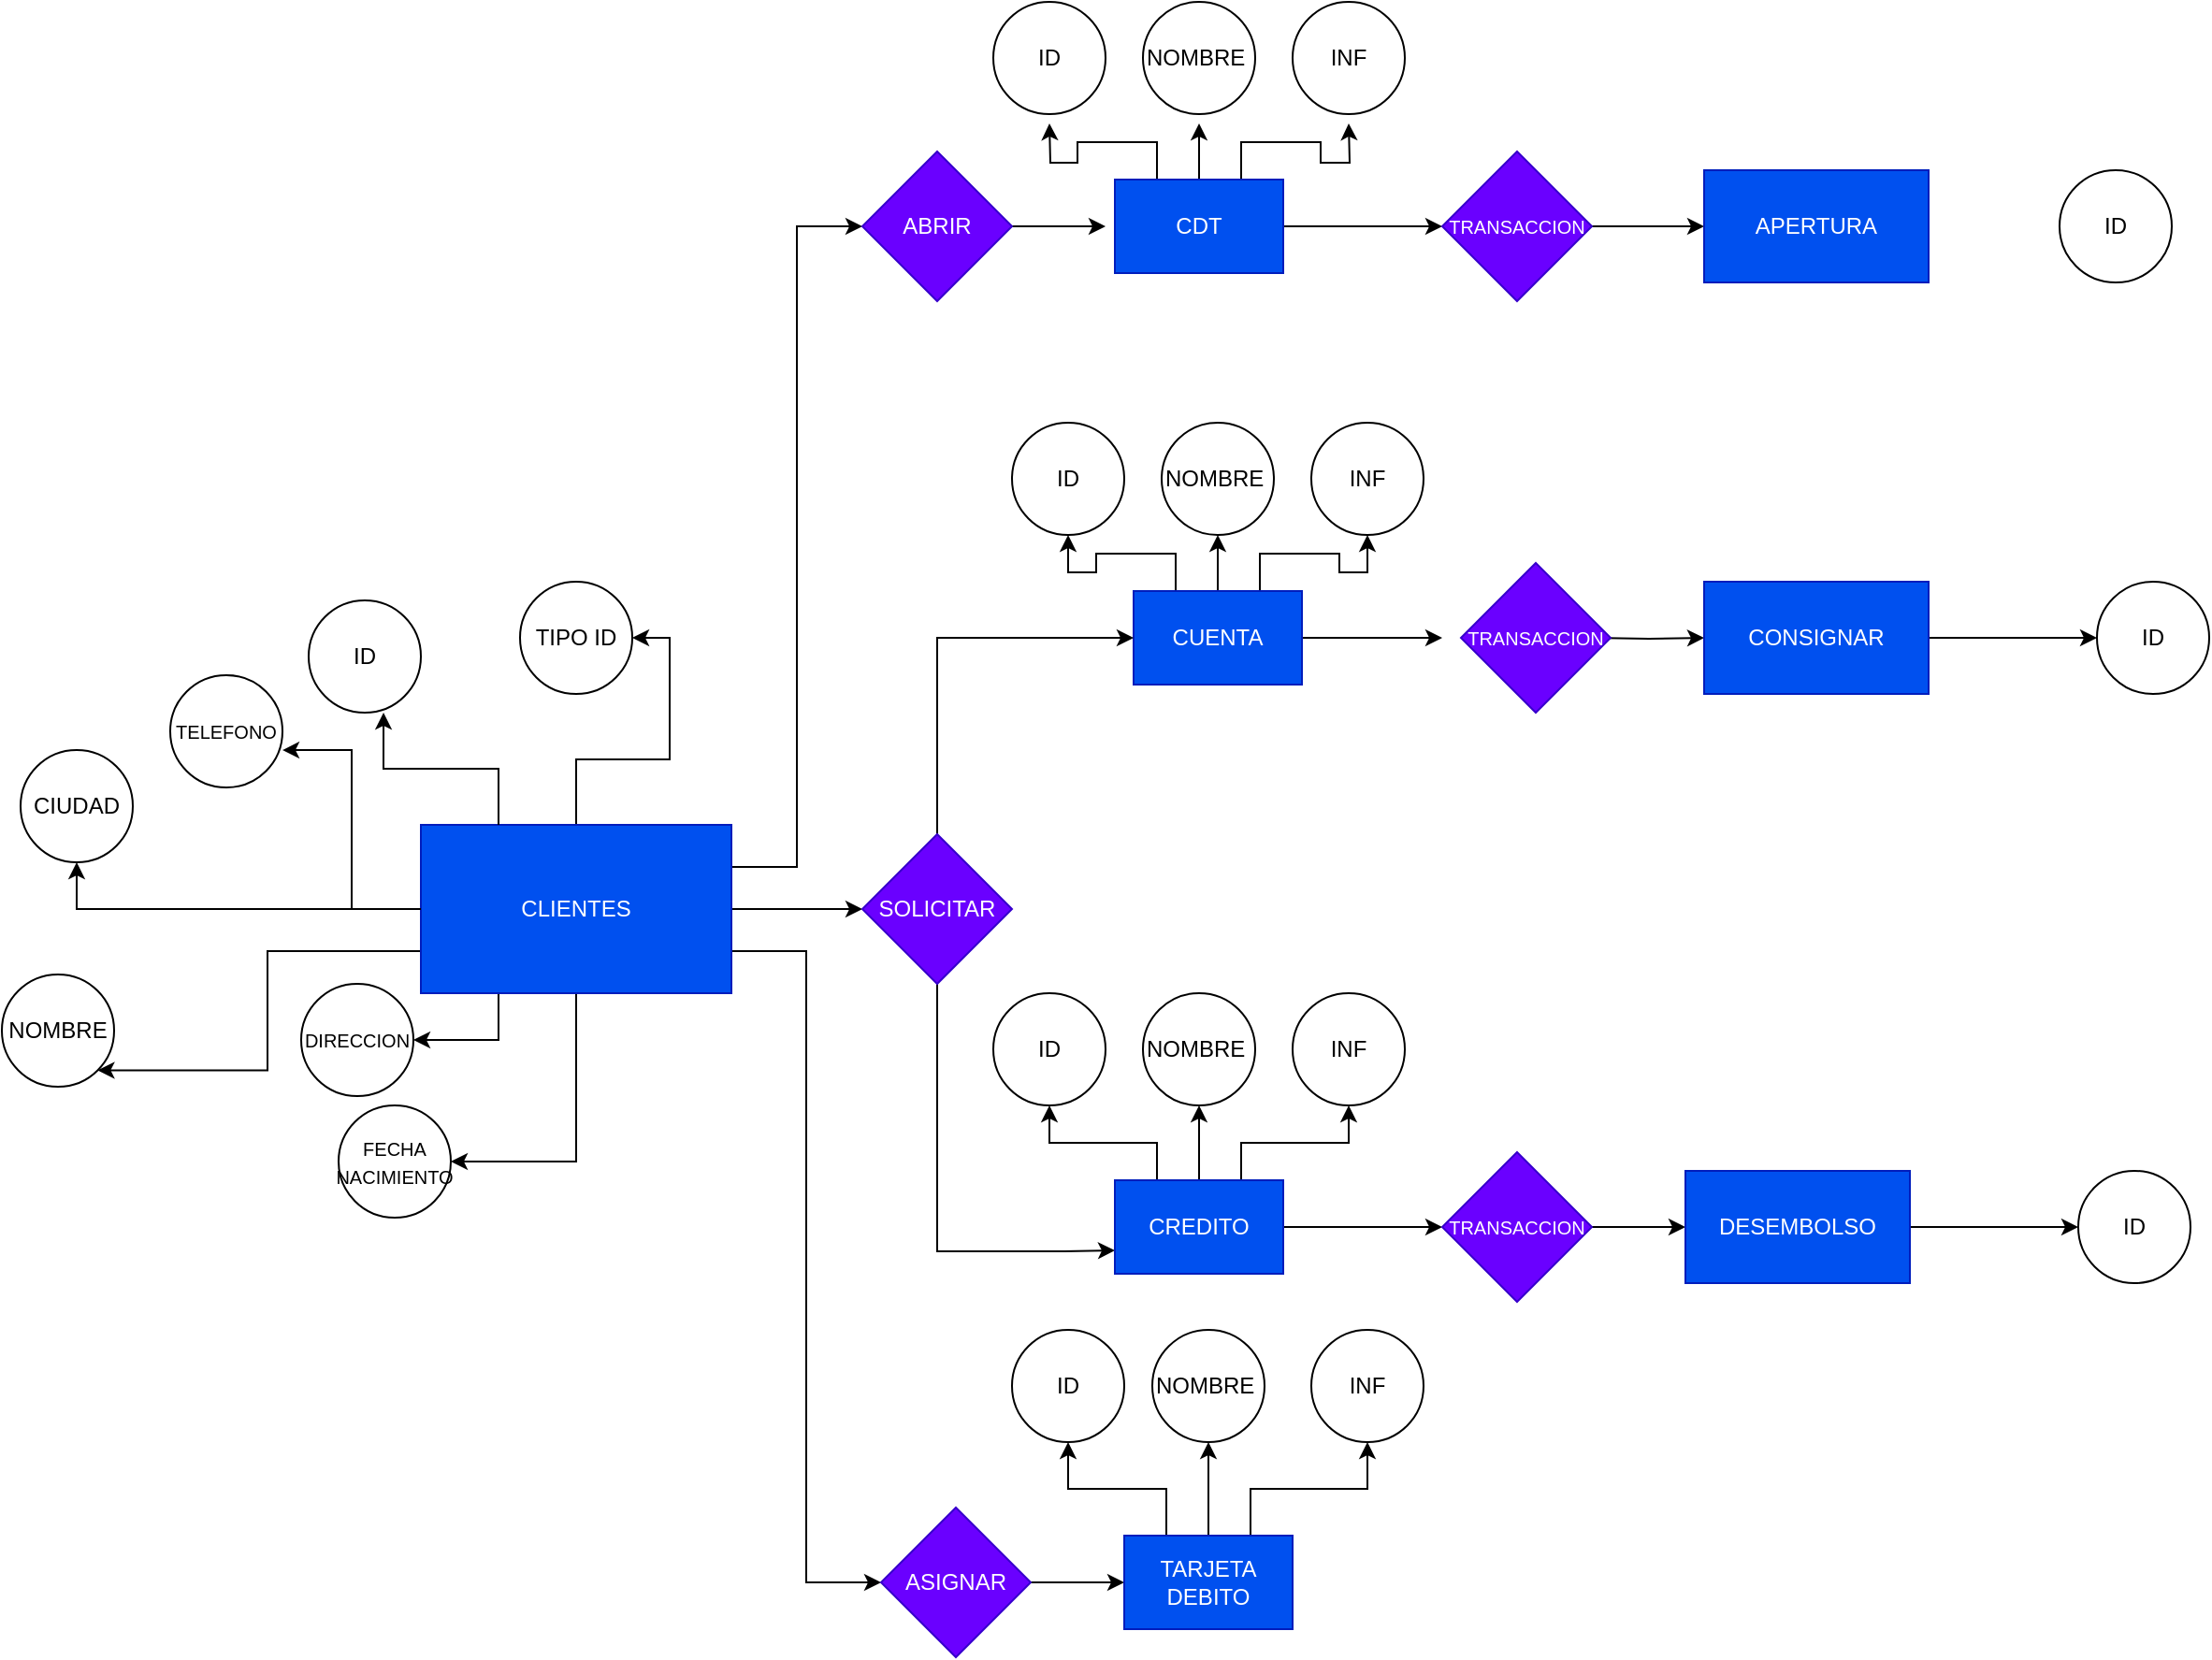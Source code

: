 <mxfile version="27.1.6">
  <diagram name="Página-1" id="VmD-yL4hsFWsiunB92W7">
    <mxGraphModel dx="1426" dy="797" grid="1" gridSize="10" guides="1" tooltips="1" connect="1" arrows="1" fold="1" page="1" pageScale="1" pageWidth="827" pageHeight="1169" background="none" math="0" shadow="0">
      <root>
        <mxCell id="0" />
        <mxCell id="1" parent="0" />
        <mxCell id="uigy-FgtRVpShGd_WQau-39" style="edgeStyle=orthogonalEdgeStyle;rounded=0;orthogonalLoop=1;jettySize=auto;html=1;exitX=0.5;exitY=0;exitDx=0;exitDy=0;entryX=1;entryY=0.5;entryDx=0;entryDy=0;" edge="1" parent="1" source="uigy-FgtRVpShGd_WQau-1" target="uigy-FgtRVpShGd_WQau-33">
          <mxGeometry relative="1" as="geometry" />
        </mxCell>
        <mxCell id="uigy-FgtRVpShGd_WQau-42" style="edgeStyle=orthogonalEdgeStyle;rounded=0;orthogonalLoop=1;jettySize=auto;html=1;exitX=0;exitY=0.75;exitDx=0;exitDy=0;entryX=1;entryY=1;entryDx=0;entryDy=0;" edge="1" parent="1" source="uigy-FgtRVpShGd_WQau-1" target="uigy-FgtRVpShGd_WQau-34">
          <mxGeometry relative="1" as="geometry" />
        </mxCell>
        <mxCell id="uigy-FgtRVpShGd_WQau-43" style="edgeStyle=orthogonalEdgeStyle;rounded=0;orthogonalLoop=1;jettySize=auto;html=1;exitX=0.25;exitY=1;exitDx=0;exitDy=0;entryX=1;entryY=0.5;entryDx=0;entryDy=0;" edge="1" parent="1" source="uigy-FgtRVpShGd_WQau-1" target="uigy-FgtRVpShGd_WQau-35">
          <mxGeometry relative="1" as="geometry" />
        </mxCell>
        <mxCell id="uigy-FgtRVpShGd_WQau-45" style="edgeStyle=orthogonalEdgeStyle;rounded=0;orthogonalLoop=1;jettySize=auto;html=1;entryX=1;entryY=0.5;entryDx=0;entryDy=0;" edge="1" parent="1" source="uigy-FgtRVpShGd_WQau-1" target="uigy-FgtRVpShGd_WQau-38">
          <mxGeometry relative="1" as="geometry" />
        </mxCell>
        <mxCell id="uigy-FgtRVpShGd_WQau-46" style="edgeStyle=orthogonalEdgeStyle;rounded=0;orthogonalLoop=1;jettySize=auto;html=1;entryX=0.5;entryY=1;entryDx=0;entryDy=0;" edge="1" parent="1" source="uigy-FgtRVpShGd_WQau-1" target="uigy-FgtRVpShGd_WQau-37">
          <mxGeometry relative="1" as="geometry" />
        </mxCell>
        <mxCell id="uigy-FgtRVpShGd_WQau-81" style="edgeStyle=orthogonalEdgeStyle;rounded=0;orthogonalLoop=1;jettySize=auto;html=1;exitX=1;exitY=0.25;exitDx=0;exitDy=0;entryX=0;entryY=0.5;entryDx=0;entryDy=0;" edge="1" parent="1" source="uigy-FgtRVpShGd_WQau-1" target="uigy-FgtRVpShGd_WQau-30">
          <mxGeometry relative="1" as="geometry" />
        </mxCell>
        <mxCell id="uigy-FgtRVpShGd_WQau-83" style="edgeStyle=orthogonalEdgeStyle;rounded=0;orthogonalLoop=1;jettySize=auto;html=1;exitX=1;exitY=0.75;exitDx=0;exitDy=0;entryX=0;entryY=0.5;entryDx=0;entryDy=0;" edge="1" parent="1" source="uigy-FgtRVpShGd_WQau-1" target="uigy-FgtRVpShGd_WQau-4">
          <mxGeometry relative="1" as="geometry" />
        </mxCell>
        <mxCell id="uigy-FgtRVpShGd_WQau-84" style="edgeStyle=orthogonalEdgeStyle;rounded=0;orthogonalLoop=1;jettySize=auto;html=1;exitX=1;exitY=0.5;exitDx=0;exitDy=0;entryX=0;entryY=0.5;entryDx=0;entryDy=0;" edge="1" parent="1" source="uigy-FgtRVpShGd_WQau-1" target="uigy-FgtRVpShGd_WQau-51">
          <mxGeometry relative="1" as="geometry" />
        </mxCell>
        <mxCell id="uigy-FgtRVpShGd_WQau-1" value="CLIENTES" style="rounded=0;whiteSpace=wrap;html=1;fillColor=#0050ef;fontColor=#ffffff;strokeColor=#001DBC;" vertex="1" parent="1">
          <mxGeometry x="264" y="920" width="166" height="90" as="geometry" />
        </mxCell>
        <mxCell id="uigy-FgtRVpShGd_WQau-77" style="edgeStyle=orthogonalEdgeStyle;rounded=0;orthogonalLoop=1;jettySize=auto;html=1;entryX=0;entryY=0.5;entryDx=0;entryDy=0;" edge="1" parent="1" source="uigy-FgtRVpShGd_WQau-4" target="uigy-FgtRVpShGd_WQau-24">
          <mxGeometry relative="1" as="geometry" />
        </mxCell>
        <mxCell id="uigy-FgtRVpShGd_WQau-4" value="ASIGNAR" style="rhombus;whiteSpace=wrap;html=1;fillColor=#6a00ff;fontColor=#ffffff;strokeColor=#3700CC;" vertex="1" parent="1">
          <mxGeometry x="510" y="1285" width="80" height="80" as="geometry" />
        </mxCell>
        <mxCell id="uigy-FgtRVpShGd_WQau-10" value="NOMBRE&amp;nbsp;" style="ellipse;whiteSpace=wrap;html=1;" vertex="1" parent="1">
          <mxGeometry x="650" y="480" width="60" height="60" as="geometry" />
        </mxCell>
        <mxCell id="uigy-FgtRVpShGd_WQau-12" value="ID" style="ellipse;whiteSpace=wrap;html=1;" vertex="1" parent="1">
          <mxGeometry x="570" y="480" width="60" height="60" as="geometry" />
        </mxCell>
        <mxCell id="uigy-FgtRVpShGd_WQau-13" value="INF" style="ellipse;whiteSpace=wrap;html=1;" vertex="1" parent="1">
          <mxGeometry x="730" y="480" width="60" height="60" as="geometry" />
        </mxCell>
        <mxCell id="uigy-FgtRVpShGd_WQau-21" value="NOMBRE&amp;nbsp;" style="ellipse;whiteSpace=wrap;html=1;" vertex="1" parent="1">
          <mxGeometry x="655" y="1190" width="60" height="60" as="geometry" />
        </mxCell>
        <mxCell id="uigy-FgtRVpShGd_WQau-22" value="ID" style="ellipse;whiteSpace=wrap;html=1;" vertex="1" parent="1">
          <mxGeometry x="580" y="1190" width="60" height="60" as="geometry" />
        </mxCell>
        <mxCell id="uigy-FgtRVpShGd_WQau-23" value="INF" style="ellipse;whiteSpace=wrap;html=1;" vertex="1" parent="1">
          <mxGeometry x="740" y="1190" width="60" height="60" as="geometry" />
        </mxCell>
        <mxCell id="uigy-FgtRVpShGd_WQau-74" style="edgeStyle=orthogonalEdgeStyle;rounded=0;orthogonalLoop=1;jettySize=auto;html=1;entryX=0.5;entryY=1;entryDx=0;entryDy=0;" edge="1" parent="1" source="uigy-FgtRVpShGd_WQau-24" target="uigy-FgtRVpShGd_WQau-21">
          <mxGeometry relative="1" as="geometry" />
        </mxCell>
        <mxCell id="uigy-FgtRVpShGd_WQau-75" style="edgeStyle=orthogonalEdgeStyle;rounded=0;orthogonalLoop=1;jettySize=auto;html=1;exitX=0.75;exitY=0;exitDx=0;exitDy=0;entryX=0.5;entryY=1;entryDx=0;entryDy=0;" edge="1" parent="1" source="uigy-FgtRVpShGd_WQau-24" target="uigy-FgtRVpShGd_WQau-23">
          <mxGeometry relative="1" as="geometry" />
        </mxCell>
        <mxCell id="uigy-FgtRVpShGd_WQau-76" style="edgeStyle=orthogonalEdgeStyle;rounded=0;orthogonalLoop=1;jettySize=auto;html=1;exitX=0.25;exitY=0;exitDx=0;exitDy=0;entryX=0.5;entryY=1;entryDx=0;entryDy=0;" edge="1" parent="1" source="uigy-FgtRVpShGd_WQau-24" target="uigy-FgtRVpShGd_WQau-22">
          <mxGeometry relative="1" as="geometry" />
        </mxCell>
        <mxCell id="uigy-FgtRVpShGd_WQau-24" value="&lt;div&gt;TARJETA DEBITO&lt;/div&gt;" style="rounded=0;whiteSpace=wrap;html=1;fillColor=#0050ef;fontColor=#ffffff;strokeColor=#001DBC;" vertex="1" parent="1">
          <mxGeometry x="640" y="1300" width="90" height="50" as="geometry" />
        </mxCell>
        <mxCell id="uigy-FgtRVpShGd_WQau-57" style="edgeStyle=orthogonalEdgeStyle;rounded=0;orthogonalLoop=1;jettySize=auto;html=1;" edge="1" parent="1" source="uigy-FgtRVpShGd_WQau-26">
          <mxGeometry relative="1" as="geometry">
            <mxPoint x="680" y="545" as="targetPoint" />
          </mxGeometry>
        </mxCell>
        <mxCell id="uigy-FgtRVpShGd_WQau-59" style="edgeStyle=orthogonalEdgeStyle;rounded=0;orthogonalLoop=1;jettySize=auto;html=1;exitX=0.25;exitY=0;exitDx=0;exitDy=0;" edge="1" parent="1" source="uigy-FgtRVpShGd_WQau-26">
          <mxGeometry relative="1" as="geometry">
            <mxPoint x="600" y="545" as="targetPoint" />
          </mxGeometry>
        </mxCell>
        <mxCell id="uigy-FgtRVpShGd_WQau-60" style="edgeStyle=orthogonalEdgeStyle;rounded=0;orthogonalLoop=1;jettySize=auto;html=1;exitX=0.75;exitY=0;exitDx=0;exitDy=0;" edge="1" parent="1" source="uigy-FgtRVpShGd_WQau-26">
          <mxGeometry relative="1" as="geometry">
            <mxPoint x="760" y="545" as="targetPoint" />
          </mxGeometry>
        </mxCell>
        <mxCell id="uigy-FgtRVpShGd_WQau-124" value="" style="edgeStyle=orthogonalEdgeStyle;rounded=0;orthogonalLoop=1;jettySize=auto;html=1;" edge="1" parent="1" source="uigy-FgtRVpShGd_WQau-26" target="uigy-FgtRVpShGd_WQau-123">
          <mxGeometry relative="1" as="geometry" />
        </mxCell>
        <mxCell id="uigy-FgtRVpShGd_WQau-26" value="CDT" style="rounded=0;whiteSpace=wrap;html=1;fillColor=#0050ef;fontColor=#ffffff;strokeColor=#001DBC;" vertex="1" parent="1">
          <mxGeometry x="635" y="575" width="90" height="50" as="geometry" />
        </mxCell>
        <mxCell id="uigy-FgtRVpShGd_WQau-58" style="edgeStyle=orthogonalEdgeStyle;rounded=0;orthogonalLoop=1;jettySize=auto;html=1;" edge="1" parent="1" source="uigy-FgtRVpShGd_WQau-30">
          <mxGeometry relative="1" as="geometry">
            <mxPoint x="630" y="600" as="targetPoint" />
          </mxGeometry>
        </mxCell>
        <mxCell id="uigy-FgtRVpShGd_WQau-30" value="ABRIR" style="rhombus;whiteSpace=wrap;html=1;fillColor=#6a00ff;fontColor=#ffffff;strokeColor=#3700CC;" vertex="1" parent="1">
          <mxGeometry x="500" y="560" width="80" height="80" as="geometry" />
        </mxCell>
        <mxCell id="uigy-FgtRVpShGd_WQau-32" value="ID" style="ellipse;whiteSpace=wrap;html=1;" vertex="1" parent="1">
          <mxGeometry x="204" y="800" width="60" height="60" as="geometry" />
        </mxCell>
        <mxCell id="uigy-FgtRVpShGd_WQau-33" value="TIPO ID" style="ellipse;whiteSpace=wrap;html=1;" vertex="1" parent="1">
          <mxGeometry x="317" y="790" width="60" height="60" as="geometry" />
        </mxCell>
        <mxCell id="uigy-FgtRVpShGd_WQau-34" value="NOMBRE" style="ellipse;whiteSpace=wrap;html=1;" vertex="1" parent="1">
          <mxGeometry x="40" y="1000" width="60" height="60" as="geometry" />
        </mxCell>
        <mxCell id="uigy-FgtRVpShGd_WQau-35" value="&lt;font style=&quot;font-size: 10px;&quot;&gt;DIRECCION&lt;/font&gt;" style="ellipse;whiteSpace=wrap;html=1;" vertex="1" parent="1">
          <mxGeometry x="200" y="1005" width="60" height="60" as="geometry" />
        </mxCell>
        <mxCell id="uigy-FgtRVpShGd_WQau-36" value="&lt;font style=&quot;font-size: 10px;&quot;&gt;TELEFONO&lt;/font&gt;" style="ellipse;whiteSpace=wrap;html=1;" vertex="1" parent="1">
          <mxGeometry x="130" y="840" width="60" height="60" as="geometry" />
        </mxCell>
        <mxCell id="uigy-FgtRVpShGd_WQau-37" value="CIUDAD" style="ellipse;whiteSpace=wrap;html=1;" vertex="1" parent="1">
          <mxGeometry x="50" y="880" width="60" height="60" as="geometry" />
        </mxCell>
        <mxCell id="uigy-FgtRVpShGd_WQau-38" value="&lt;font style=&quot;font-size: 10px;&quot;&gt;FECHA NACIMIENTO&lt;/font&gt;" style="ellipse;whiteSpace=wrap;html=1;" vertex="1" parent="1">
          <mxGeometry x="220" y="1070" width="60" height="60" as="geometry" />
        </mxCell>
        <mxCell id="uigy-FgtRVpShGd_WQau-40" style="edgeStyle=orthogonalEdgeStyle;rounded=0;orthogonalLoop=1;jettySize=auto;html=1;exitX=0.25;exitY=0;exitDx=0;exitDy=0;entryX=0.667;entryY=1;entryDx=0;entryDy=0;entryPerimeter=0;" edge="1" parent="1" source="uigy-FgtRVpShGd_WQau-1" target="uigy-FgtRVpShGd_WQau-32">
          <mxGeometry relative="1" as="geometry" />
        </mxCell>
        <mxCell id="uigy-FgtRVpShGd_WQau-41" style="edgeStyle=orthogonalEdgeStyle;rounded=0;orthogonalLoop=1;jettySize=auto;html=1;exitX=0;exitY=0.5;exitDx=0;exitDy=0;entryX=1;entryY=0.667;entryDx=0;entryDy=0;entryPerimeter=0;" edge="1" parent="1" source="uigy-FgtRVpShGd_WQau-1" target="uigy-FgtRVpShGd_WQau-36">
          <mxGeometry relative="1" as="geometry" />
        </mxCell>
        <mxCell id="uigy-FgtRVpShGd_WQau-66" style="edgeStyle=orthogonalEdgeStyle;rounded=0;orthogonalLoop=1;jettySize=auto;html=1;entryX=0.5;entryY=1;entryDx=0;entryDy=0;" edge="1" parent="1" source="uigy-FgtRVpShGd_WQau-47" target="uigy-FgtRVpShGd_WQau-48">
          <mxGeometry relative="1" as="geometry" />
        </mxCell>
        <mxCell id="uigy-FgtRVpShGd_WQau-67" style="edgeStyle=orthogonalEdgeStyle;rounded=0;orthogonalLoop=1;jettySize=auto;html=1;exitX=0.75;exitY=0;exitDx=0;exitDy=0;entryX=0.5;entryY=1;entryDx=0;entryDy=0;" edge="1" parent="1" source="uigy-FgtRVpShGd_WQau-47" target="uigy-FgtRVpShGd_WQau-50">
          <mxGeometry relative="1" as="geometry" />
        </mxCell>
        <mxCell id="uigy-FgtRVpShGd_WQau-68" style="edgeStyle=orthogonalEdgeStyle;rounded=0;orthogonalLoop=1;jettySize=auto;html=1;exitX=0.25;exitY=0;exitDx=0;exitDy=0;entryX=0.5;entryY=1;entryDx=0;entryDy=0;" edge="1" parent="1" source="uigy-FgtRVpShGd_WQau-47" target="uigy-FgtRVpShGd_WQau-49">
          <mxGeometry relative="1" as="geometry" />
        </mxCell>
        <mxCell id="uigy-FgtRVpShGd_WQau-100" value="" style="edgeStyle=orthogonalEdgeStyle;rounded=0;orthogonalLoop=1;jettySize=auto;html=1;" edge="1" parent="1" source="uigy-FgtRVpShGd_WQau-47">
          <mxGeometry relative="1" as="geometry">
            <mxPoint x="810" y="820" as="targetPoint" />
          </mxGeometry>
        </mxCell>
        <mxCell id="uigy-FgtRVpShGd_WQau-47" value="&amp;nbsp;CUENTA&amp;nbsp;" style="rounded=0;whiteSpace=wrap;html=1;fillColor=#0050ef;fontColor=#ffffff;strokeColor=#001DBC;" vertex="1" parent="1">
          <mxGeometry x="645" y="795" width="90" height="50" as="geometry" />
        </mxCell>
        <mxCell id="uigy-FgtRVpShGd_WQau-48" value="NOMBRE&amp;nbsp;" style="ellipse;whiteSpace=wrap;html=1;" vertex="1" parent="1">
          <mxGeometry x="660" y="705" width="60" height="60" as="geometry" />
        </mxCell>
        <mxCell id="uigy-FgtRVpShGd_WQau-49" value="ID" style="ellipse;whiteSpace=wrap;html=1;" vertex="1" parent="1">
          <mxGeometry x="580" y="705" width="60" height="60" as="geometry" />
        </mxCell>
        <mxCell id="uigy-FgtRVpShGd_WQau-50" value="INF" style="ellipse;whiteSpace=wrap;html=1;" vertex="1" parent="1">
          <mxGeometry x="740" y="705" width="60" height="60" as="geometry" />
        </mxCell>
        <mxCell id="uigy-FgtRVpShGd_WQau-133" style="edgeStyle=orthogonalEdgeStyle;rounded=0;orthogonalLoop=1;jettySize=auto;html=1;entryX=0;entryY=0.75;entryDx=0;entryDy=0;" edge="1" parent="1" source="uigy-FgtRVpShGd_WQau-51" target="uigy-FgtRVpShGd_WQau-52">
          <mxGeometry relative="1" as="geometry">
            <Array as="points">
              <mxPoint x="540" y="1148" />
              <mxPoint x="608" y="1148" />
            </Array>
          </mxGeometry>
        </mxCell>
        <mxCell id="uigy-FgtRVpShGd_WQau-139" style="edgeStyle=orthogonalEdgeStyle;rounded=0;orthogonalLoop=1;jettySize=auto;html=1;entryX=0;entryY=0.5;entryDx=0;entryDy=0;" edge="1" parent="1" source="uigy-FgtRVpShGd_WQau-51" target="uigy-FgtRVpShGd_WQau-47">
          <mxGeometry relative="1" as="geometry">
            <Array as="points">
              <mxPoint x="540" y="820" />
            </Array>
          </mxGeometry>
        </mxCell>
        <mxCell id="uigy-FgtRVpShGd_WQau-51" value="SOLICITAR" style="rhombus;whiteSpace=wrap;html=1;fillColor=#6a00ff;fontColor=#ffffff;strokeColor=#3700CC;" vertex="1" parent="1">
          <mxGeometry x="500" y="925" width="80" height="80" as="geometry" />
        </mxCell>
        <mxCell id="uigy-FgtRVpShGd_WQau-70" style="edgeStyle=orthogonalEdgeStyle;rounded=0;orthogonalLoop=1;jettySize=auto;html=1;entryX=0.5;entryY=1;entryDx=0;entryDy=0;" edge="1" parent="1" source="uigy-FgtRVpShGd_WQau-52" target="uigy-FgtRVpShGd_WQau-53">
          <mxGeometry relative="1" as="geometry" />
        </mxCell>
        <mxCell id="uigy-FgtRVpShGd_WQau-71" style="edgeStyle=orthogonalEdgeStyle;rounded=0;orthogonalLoop=1;jettySize=auto;html=1;exitX=0.75;exitY=0;exitDx=0;exitDy=0;entryX=0.5;entryY=1;entryDx=0;entryDy=0;" edge="1" parent="1" source="uigy-FgtRVpShGd_WQau-52" target="uigy-FgtRVpShGd_WQau-55">
          <mxGeometry relative="1" as="geometry" />
        </mxCell>
        <mxCell id="uigy-FgtRVpShGd_WQau-72" style="edgeStyle=orthogonalEdgeStyle;rounded=0;orthogonalLoop=1;jettySize=auto;html=1;exitX=0.25;exitY=0;exitDx=0;exitDy=0;entryX=0.5;entryY=1;entryDx=0;entryDy=0;" edge="1" parent="1" source="uigy-FgtRVpShGd_WQau-52" target="uigy-FgtRVpShGd_WQau-54">
          <mxGeometry relative="1" as="geometry" />
        </mxCell>
        <mxCell id="uigy-FgtRVpShGd_WQau-102" value="" style="edgeStyle=orthogonalEdgeStyle;rounded=0;orthogonalLoop=1;jettySize=auto;html=1;" edge="1" parent="1" source="uigy-FgtRVpShGd_WQau-52" target="uigy-FgtRVpShGd_WQau-101">
          <mxGeometry relative="1" as="geometry" />
        </mxCell>
        <mxCell id="uigy-FgtRVpShGd_WQau-52" value="CREDITO" style="rounded=0;whiteSpace=wrap;html=1;fillColor=#0050ef;fontColor=#ffffff;strokeColor=#001DBC;" vertex="1" parent="1">
          <mxGeometry x="635" y="1110" width="90" height="50" as="geometry" />
        </mxCell>
        <mxCell id="uigy-FgtRVpShGd_WQau-53" value="NOMBRE&amp;nbsp;" style="ellipse;whiteSpace=wrap;html=1;" vertex="1" parent="1">
          <mxGeometry x="650" y="1010" width="60" height="60" as="geometry" />
        </mxCell>
        <mxCell id="uigy-FgtRVpShGd_WQau-54" value="ID" style="ellipse;whiteSpace=wrap;html=1;" vertex="1" parent="1">
          <mxGeometry x="570" y="1010" width="60" height="60" as="geometry" />
        </mxCell>
        <mxCell id="uigy-FgtRVpShGd_WQau-55" value="INF" style="ellipse;whiteSpace=wrap;html=1;" vertex="1" parent="1">
          <mxGeometry x="730" y="1010" width="60" height="60" as="geometry" />
        </mxCell>
        <mxCell id="uigy-FgtRVpShGd_WQau-112" value="" style="edgeStyle=orthogonalEdgeStyle;rounded=0;orthogonalLoop=1;jettySize=auto;html=1;" edge="1" parent="1" target="uigy-FgtRVpShGd_WQau-111">
          <mxGeometry relative="1" as="geometry">
            <mxPoint x="890" y="820" as="sourcePoint" />
          </mxGeometry>
        </mxCell>
        <mxCell id="uigy-FgtRVpShGd_WQau-99" value="&lt;font style=&quot;font-size: 10px;&quot;&gt;TRANSACCION&lt;/font&gt;" style="rhombus;whiteSpace=wrap;html=1;fillColor=#6a00ff;strokeColor=#3700CC;fontColor=#ffffff;rounded=0;" vertex="1" parent="1">
          <mxGeometry x="820" y="780" width="80" height="80" as="geometry" />
        </mxCell>
        <mxCell id="uigy-FgtRVpShGd_WQau-116" value="" style="edgeStyle=orthogonalEdgeStyle;rounded=0;orthogonalLoop=1;jettySize=auto;html=1;" edge="1" parent="1" source="uigy-FgtRVpShGd_WQau-101" target="uigy-FgtRVpShGd_WQau-115">
          <mxGeometry relative="1" as="geometry" />
        </mxCell>
        <mxCell id="uigy-FgtRVpShGd_WQau-101" value="&lt;font style=&quot;font-size: 10px;&quot;&gt;TRANSACCION&lt;/font&gt;" style="rhombus;whiteSpace=wrap;html=1;fillColor=#6a00ff;strokeColor=#3700CC;fontColor=#ffffff;rounded=0;" vertex="1" parent="1">
          <mxGeometry x="810" y="1095" width="80" height="80" as="geometry" />
        </mxCell>
        <mxCell id="uigy-FgtRVpShGd_WQau-114" style="edgeStyle=orthogonalEdgeStyle;rounded=0;orthogonalLoop=1;jettySize=auto;html=1;entryX=0;entryY=0.5;entryDx=0;entryDy=0;" edge="1" parent="1" source="uigy-FgtRVpShGd_WQau-111" target="uigy-FgtRVpShGd_WQau-113">
          <mxGeometry relative="1" as="geometry" />
        </mxCell>
        <mxCell id="uigy-FgtRVpShGd_WQau-111" value="CONSIGNAR" style="whiteSpace=wrap;html=1;fillColor=#0050ef;strokeColor=#001DBC;fontColor=#ffffff;rounded=0;" vertex="1" parent="1">
          <mxGeometry x="950" y="790" width="120" height="60" as="geometry" />
        </mxCell>
        <mxCell id="uigy-FgtRVpShGd_WQau-113" value="ID" style="ellipse;whiteSpace=wrap;html=1;" vertex="1" parent="1">
          <mxGeometry x="1160" y="790" width="60" height="60" as="geometry" />
        </mxCell>
        <mxCell id="uigy-FgtRVpShGd_WQau-118" style="edgeStyle=orthogonalEdgeStyle;rounded=0;orthogonalLoop=1;jettySize=auto;html=1;entryX=0;entryY=0.5;entryDx=0;entryDy=0;" edge="1" parent="1" source="uigy-FgtRVpShGd_WQau-115" target="uigy-FgtRVpShGd_WQau-117">
          <mxGeometry relative="1" as="geometry" />
        </mxCell>
        <mxCell id="uigy-FgtRVpShGd_WQau-115" value="DESEMBOLSO" style="whiteSpace=wrap;html=1;fillColor=#0050ef;strokeColor=#001DBC;fontColor=#ffffff;rounded=0;" vertex="1" parent="1">
          <mxGeometry x="940" y="1105" width="120" height="60" as="geometry" />
        </mxCell>
        <mxCell id="uigy-FgtRVpShGd_WQau-117" value="ID" style="ellipse;whiteSpace=wrap;html=1;" vertex="1" parent="1">
          <mxGeometry x="1150" y="1105" width="60" height="60" as="geometry" />
        </mxCell>
        <mxCell id="uigy-FgtRVpShGd_WQau-126" value="" style="edgeStyle=orthogonalEdgeStyle;rounded=0;orthogonalLoop=1;jettySize=auto;html=1;" edge="1" parent="1" source="uigy-FgtRVpShGd_WQau-123" target="uigy-FgtRVpShGd_WQau-125">
          <mxGeometry relative="1" as="geometry" />
        </mxCell>
        <mxCell id="uigy-FgtRVpShGd_WQau-123" value="&lt;font style=&quot;font-size: 10px;&quot;&gt;TRANSACCION&lt;/font&gt;" style="rhombus;whiteSpace=wrap;html=1;fillColor=#6a00ff;strokeColor=#3700CC;fontColor=#ffffff;rounded=0;" vertex="1" parent="1">
          <mxGeometry x="810" y="560" width="80" height="80" as="geometry" />
        </mxCell>
        <mxCell id="uigy-FgtRVpShGd_WQau-125" value="APERTURA" style="whiteSpace=wrap;html=1;fillColor=#0050ef;strokeColor=#001DBC;fontColor=#ffffff;rounded=0;" vertex="1" parent="1">
          <mxGeometry x="950" y="570" width="120" height="60" as="geometry" />
        </mxCell>
        <mxCell id="uigy-FgtRVpShGd_WQau-130" value="ID" style="ellipse;whiteSpace=wrap;html=1;" vertex="1" parent="1">
          <mxGeometry x="1140" y="570" width="60" height="60" as="geometry" />
        </mxCell>
      </root>
    </mxGraphModel>
  </diagram>
</mxfile>
